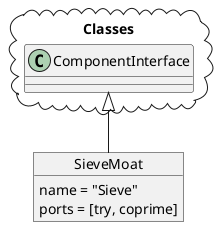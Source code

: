 @startuml


package Classes <<Cloud>> {
class ComponentInterface
}



'SieveMoat = ComponentInterface(name=ID("Sieve"),
'                                   ports=(
'                                       Port(name='try',     direction=PortDirection.In,  type=protocols.SimpleSieve),
'                                       Port(name='coprime', direction=PortDirection.Out, type=protocols.SimpleSieve),
'                                       ))
object SieveMoat {
  name = "Sieve"
  ports = [try, coprime]
}
ComponentInterface <|-- SieveMoat

@enduml
